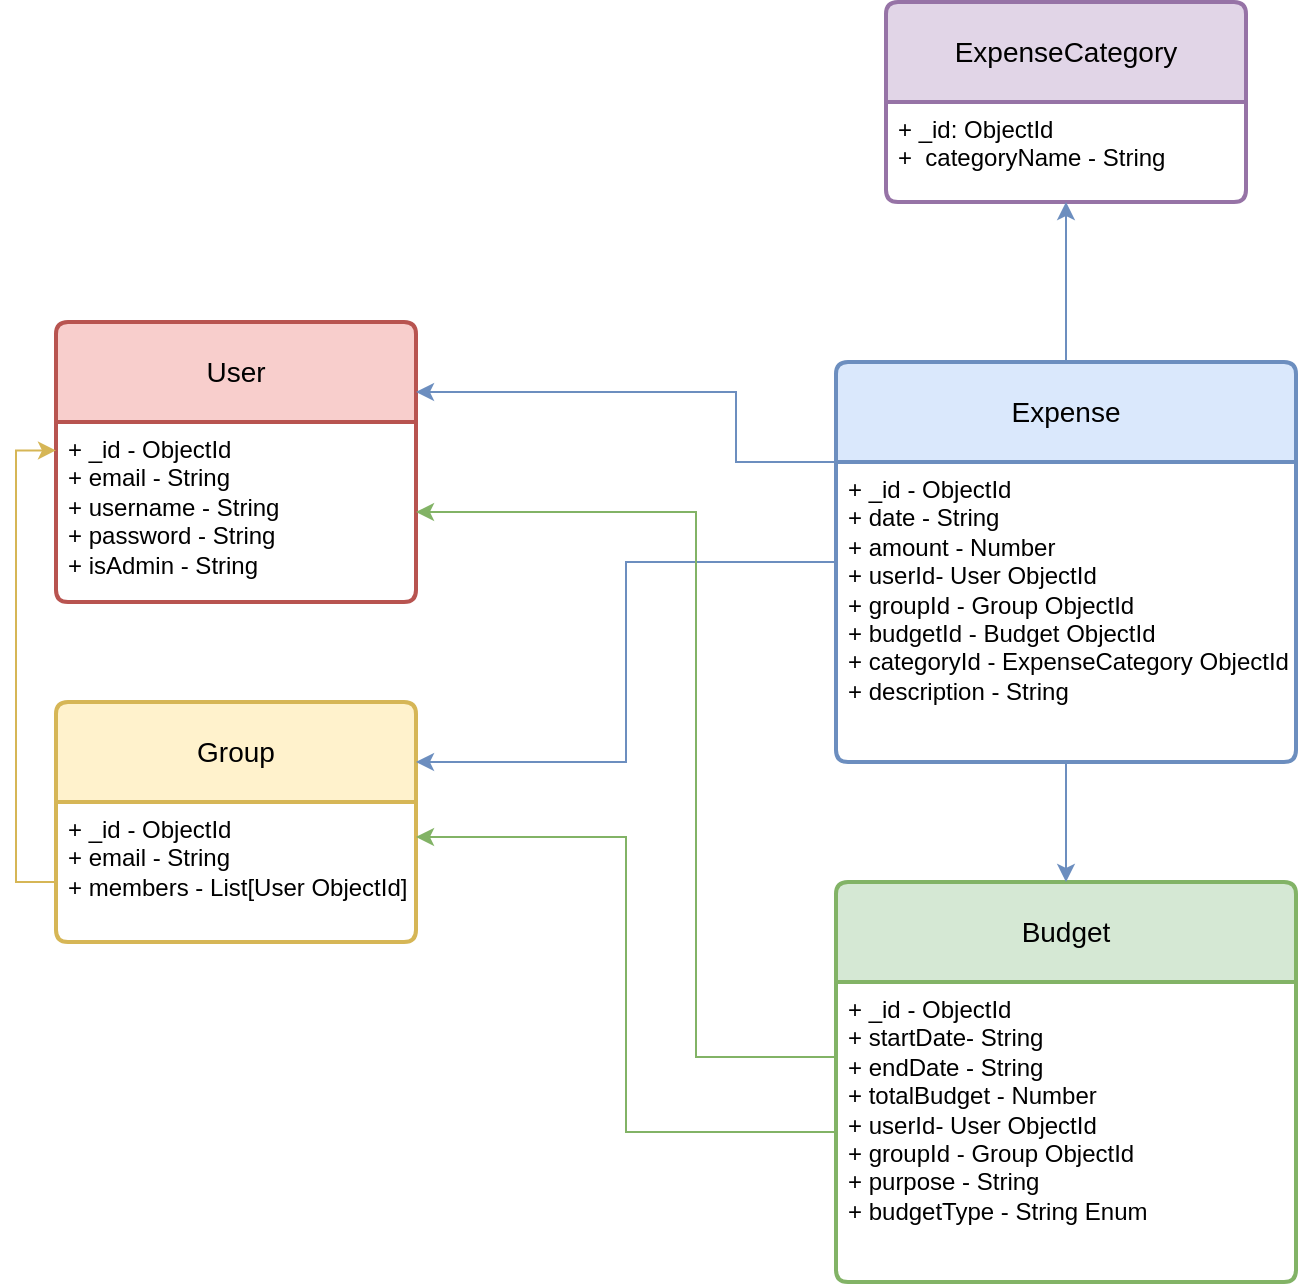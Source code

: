 <mxfile version="24.0.0" type="github">
  <diagram name="Page-1" id="HMYoxdu8S-51JICSdBfX">
    <mxGraphModel dx="2266" dy="845" grid="1" gridSize="10" guides="1" tooltips="1" connect="1" arrows="1" fold="1" page="1" pageScale="1" pageWidth="850" pageHeight="1100" math="0" shadow="0">
      <root>
        <mxCell id="0" />
        <mxCell id="1" parent="0" />
        <mxCell id="9YntY-iRFAmYA9jsfQ0D-1" value="User" style="swimlane;childLayout=stackLayout;horizontal=1;startSize=50;horizontalStack=0;rounded=1;fontSize=14;fontStyle=0;strokeWidth=2;resizeParent=0;resizeLast=1;shadow=0;dashed=0;align=center;arcSize=4;whiteSpace=wrap;html=1;fillColor=#f8cecc;strokeColor=#b85450;" vertex="1" parent="1">
          <mxGeometry x="210" y="180" width="180" height="140" as="geometry" />
        </mxCell>
        <mxCell id="9YntY-iRFAmYA9jsfQ0D-2" value="&lt;div&gt;+ _id - ObjectId&lt;/div&gt;+ email - String&lt;div&gt;+ username - String&lt;br&gt;+ password - String&lt;/div&gt;&lt;div&gt;+ isAdmin - String&lt;/div&gt;" style="align=left;strokeColor=none;fillColor=none;spacingLeft=4;fontSize=12;verticalAlign=top;resizable=0;rotatable=0;part=1;html=1;" vertex="1" parent="9YntY-iRFAmYA9jsfQ0D-1">
          <mxGeometry y="50" width="180" height="90" as="geometry" />
        </mxCell>
        <mxCell id="9YntY-iRFAmYA9jsfQ0D-3" value="Group" style="swimlane;childLayout=stackLayout;horizontal=1;startSize=50;horizontalStack=0;rounded=1;fontSize=14;fontStyle=0;strokeWidth=2;resizeParent=0;resizeLast=1;shadow=0;dashed=0;align=center;arcSize=4;whiteSpace=wrap;html=1;fillColor=#fff2cc;strokeColor=#d6b656;" vertex="1" parent="1">
          <mxGeometry x="210" y="370" width="180" height="120" as="geometry" />
        </mxCell>
        <mxCell id="9YntY-iRFAmYA9jsfQ0D-4" value="&lt;div&gt;+ _id - ObjectId&lt;/div&gt;+ email - String&lt;div&gt;+ members - List[User ObjectId]&lt;br&gt;&lt;/div&gt;" style="align=left;strokeColor=none;fillColor=none;spacingLeft=4;fontSize=12;verticalAlign=top;resizable=0;rotatable=0;part=1;html=1;" vertex="1" parent="9YntY-iRFAmYA9jsfQ0D-3">
          <mxGeometry y="50" width="180" height="70" as="geometry" />
        </mxCell>
        <mxCell id="9YntY-iRFAmYA9jsfQ0D-5" value="ExpenseCategory" style="swimlane;childLayout=stackLayout;horizontal=1;startSize=50;horizontalStack=0;rounded=1;fontSize=14;fontStyle=0;strokeWidth=2;resizeParent=0;resizeLast=1;shadow=0;dashed=0;align=center;arcSize=4;whiteSpace=wrap;html=1;fillColor=#e1d5e7;strokeColor=#9673a6;" vertex="1" parent="1">
          <mxGeometry x="625" y="20" width="180" height="100" as="geometry" />
        </mxCell>
        <mxCell id="9YntY-iRFAmYA9jsfQ0D-6" value="&lt;div&gt;+ _id: ObjectId&lt;/div&gt;+&amp;nbsp; categoryName - String" style="align=left;strokeColor=none;fillColor=none;spacingLeft=4;fontSize=12;verticalAlign=top;resizable=0;rotatable=0;part=1;html=1;" vertex="1" parent="9YntY-iRFAmYA9jsfQ0D-5">
          <mxGeometry y="50" width="180" height="50" as="geometry" />
        </mxCell>
        <mxCell id="9YntY-iRFAmYA9jsfQ0D-11" style="edgeStyle=orthogonalEdgeStyle;rounded=0;orthogonalLoop=1;jettySize=auto;html=1;exitX=0.5;exitY=0;exitDx=0;exitDy=0;entryX=0.5;entryY=1;entryDx=0;entryDy=0;fillColor=#dae8fc;strokeColor=#6c8ebf;" edge="1" parent="1" source="9YntY-iRFAmYA9jsfQ0D-7" target="9YntY-iRFAmYA9jsfQ0D-6">
          <mxGeometry relative="1" as="geometry" />
        </mxCell>
        <mxCell id="9YntY-iRFAmYA9jsfQ0D-24" style="edgeStyle=orthogonalEdgeStyle;rounded=0;orthogonalLoop=1;jettySize=auto;html=1;exitX=0;exitY=0.5;exitDx=0;exitDy=0;entryX=1;entryY=0.25;entryDx=0;entryDy=0;fillColor=#dae8fc;strokeColor=#6c8ebf;" edge="1" parent="1" source="9YntY-iRFAmYA9jsfQ0D-7" target="9YntY-iRFAmYA9jsfQ0D-3">
          <mxGeometry relative="1" as="geometry" />
        </mxCell>
        <mxCell id="9YntY-iRFAmYA9jsfQ0D-7" value="Expense" style="swimlane;childLayout=stackLayout;horizontal=1;startSize=50;horizontalStack=0;rounded=1;fontSize=14;fontStyle=0;strokeWidth=2;resizeParent=0;resizeLast=1;shadow=0;dashed=0;align=center;arcSize=4;whiteSpace=wrap;html=1;fillColor=#dae8fc;strokeColor=#6c8ebf;" vertex="1" parent="1">
          <mxGeometry x="600" y="200" width="230" height="200" as="geometry" />
        </mxCell>
        <mxCell id="9YntY-iRFAmYA9jsfQ0D-8" value="&lt;div&gt;+ _id - ObjectId&lt;/div&gt;+ date - String&lt;div&gt;+ amount - Number&lt;br&gt;+ userId- User ObjectId&lt;/div&gt;&lt;div&gt;+ groupId - Group ObjectId&lt;/div&gt;&lt;div&gt;+ budgetId - Budget ObjectId&lt;/div&gt;&lt;div&gt;+ categoryId - ExpenseCategory ObjectId&lt;/div&gt;&lt;div&gt;+ description - String&lt;/div&gt;" style="align=left;strokeColor=none;fillColor=none;spacingLeft=4;fontSize=12;verticalAlign=top;resizable=0;rotatable=0;part=1;html=1;" vertex="1" parent="9YntY-iRFAmYA9jsfQ0D-7">
          <mxGeometry y="50" width="230" height="150" as="geometry" />
        </mxCell>
        <mxCell id="9YntY-iRFAmYA9jsfQ0D-9" value="Budget" style="swimlane;childLayout=stackLayout;horizontal=1;startSize=50;horizontalStack=0;rounded=1;fontSize=14;fontStyle=0;strokeWidth=2;resizeParent=0;resizeLast=1;shadow=0;dashed=0;align=center;arcSize=4;whiteSpace=wrap;html=1;fillColor=#d5e8d4;strokeColor=#82b366;" vertex="1" parent="1">
          <mxGeometry x="600" y="460" width="230" height="200" as="geometry" />
        </mxCell>
        <mxCell id="9YntY-iRFAmYA9jsfQ0D-10" value="&lt;div&gt;+ _id - ObjectId&lt;/div&gt;+ startDate- String&lt;div&gt;+ endDate - String&lt;br&gt;&lt;div&gt;+ totalBudget - Number&lt;br&gt;+ userId- User ObjectId&lt;/div&gt;&lt;div&gt;+ groupId - Group ObjectId&lt;/div&gt;&lt;div&gt;+ purpose - String&lt;/div&gt;&lt;/div&gt;&lt;div&gt;+ budgetType - String Enum&lt;/div&gt;" style="align=left;strokeColor=none;fillColor=none;spacingLeft=4;fontSize=12;verticalAlign=top;resizable=0;rotatable=0;part=1;html=1;" vertex="1" parent="9YntY-iRFAmYA9jsfQ0D-9">
          <mxGeometry y="50" width="230" height="150" as="geometry" />
        </mxCell>
        <mxCell id="9YntY-iRFAmYA9jsfQ0D-12" style="edgeStyle=orthogonalEdgeStyle;rounded=0;orthogonalLoop=1;jettySize=auto;html=1;exitX=0.5;exitY=1;exitDx=0;exitDy=0;entryX=0.5;entryY=0;entryDx=0;entryDy=0;fillColor=#dae8fc;strokeColor=#6c8ebf;" edge="1" parent="1" source="9YntY-iRFAmYA9jsfQ0D-8" target="9YntY-iRFAmYA9jsfQ0D-9">
          <mxGeometry relative="1" as="geometry" />
        </mxCell>
        <mxCell id="9YntY-iRFAmYA9jsfQ0D-16" style="edgeStyle=orthogonalEdgeStyle;rounded=0;orthogonalLoop=1;jettySize=auto;html=1;exitX=0;exitY=0.75;exitDx=0;exitDy=0;entryX=0;entryY=0.158;entryDx=0;entryDy=0;entryPerimeter=0;fillColor=#fff2cc;strokeColor=#d6b656;" edge="1" parent="1" source="9YntY-iRFAmYA9jsfQ0D-3" target="9YntY-iRFAmYA9jsfQ0D-2">
          <mxGeometry relative="1" as="geometry" />
        </mxCell>
        <mxCell id="9YntY-iRFAmYA9jsfQ0D-23" style="edgeStyle=orthogonalEdgeStyle;rounded=0;orthogonalLoop=1;jettySize=auto;html=1;exitX=0;exitY=0.5;exitDx=0;exitDy=0;entryX=1;entryY=0.25;entryDx=0;entryDy=0;fillColor=#d5e8d4;strokeColor=#82b366;" edge="1" parent="1" source="9YntY-iRFAmYA9jsfQ0D-10" target="9YntY-iRFAmYA9jsfQ0D-4">
          <mxGeometry relative="1" as="geometry" />
        </mxCell>
        <mxCell id="9YntY-iRFAmYA9jsfQ0D-27" style="edgeStyle=orthogonalEdgeStyle;rounded=0;orthogonalLoop=1;jettySize=auto;html=1;exitX=0;exitY=0.25;exitDx=0;exitDy=0;entryX=1;entryY=0.5;entryDx=0;entryDy=0;fillColor=#d5e8d4;strokeColor=#82b366;" edge="1" parent="1" source="9YntY-iRFAmYA9jsfQ0D-10" target="9YntY-iRFAmYA9jsfQ0D-2">
          <mxGeometry relative="1" as="geometry">
            <Array as="points">
              <mxPoint x="530" y="548" />
              <mxPoint x="530" y="275" />
            </Array>
          </mxGeometry>
        </mxCell>
        <mxCell id="9YntY-iRFAmYA9jsfQ0D-29" style="edgeStyle=orthogonalEdgeStyle;rounded=0;orthogonalLoop=1;jettySize=auto;html=1;exitX=0;exitY=0;exitDx=0;exitDy=0;entryX=1;entryY=0.25;entryDx=0;entryDy=0;fillColor=#dae8fc;strokeColor=#6c8ebf;" edge="1" parent="1" source="9YntY-iRFAmYA9jsfQ0D-8" target="9YntY-iRFAmYA9jsfQ0D-1">
          <mxGeometry relative="1" as="geometry">
            <Array as="points">
              <mxPoint x="550" y="250" />
              <mxPoint x="550" y="215" />
            </Array>
          </mxGeometry>
        </mxCell>
      </root>
    </mxGraphModel>
  </diagram>
</mxfile>
